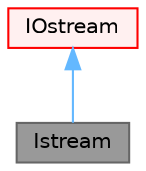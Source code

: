 digraph "Istream"
{
 // LATEX_PDF_SIZE
  bgcolor="transparent";
  edge [fontname=Helvetica,fontsize=10,labelfontname=Helvetica,labelfontsize=10];
  node [fontname=Helvetica,fontsize=10,shape=box,height=0.2,width=0.4];
  Node1 [id="Node000001",label="Istream",height=0.2,width=0.4,color="gray40", fillcolor="grey60", style="filled", fontcolor="black",tooltip="An Istream is an abstract base class for all input systems (streams, files, token lists etc)...."];
  Node2 -> Node1 [id="edge1_Node000001_Node000002",dir="back",color="steelblue1",style="solid",tooltip=" "];
  Node2 [id="Node000002",label="IOstream",height=0.2,width=0.4,color="red", fillcolor="#FFF0F0", style="filled",URL="$classFoam_1_1IOstream.html",tooltip="An IOstream is an abstract base class for all input/output systems; be they streams,..."];
}
